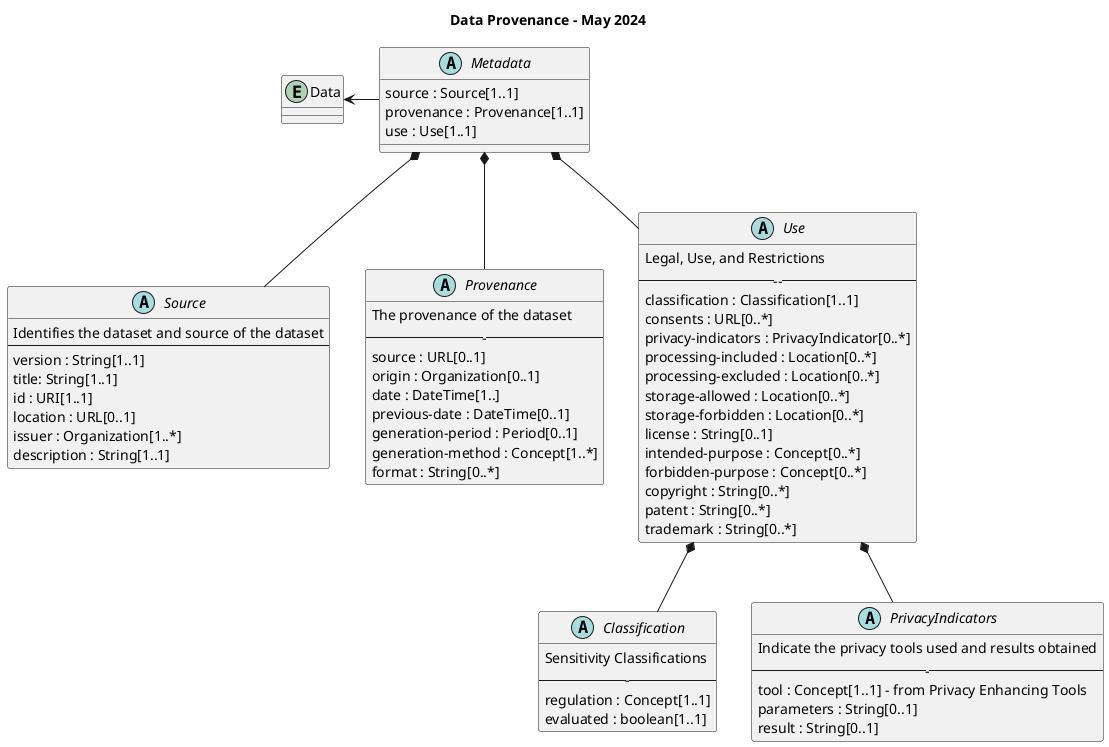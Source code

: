 @startuml 
title Data Provenance - May 2024

entity Data

abstract class Metadata {
    source : Source[1..1]
    provenance : Provenance[1..1]
    use : Use[1..1]
}

Metadata *-down- Source 
Metadata *-down- Provenance 
Metadata *-down- Use 
Metadata -left-> Data

abstract class Source {
    Identifies the dataset and source of the dataset
    ----
    version : String[1..1]
    title: String[1..1]
    id : URI[1..1]
    location : URL[0..1]
    issuer : Organization[1..*]
    description : String[1..1]
}

abstract class Provenance {
    The provenance of the dataset
    -----
    source : URL[0..1]
    origin : Organization[0..1]
    date : DateTime[1..]
    previous-date : DateTime[0..1]
    generation-period : Period[0..1]
    generation-method : Concept[1..*]
    format : String[0..*]
}

abstract class Use {
    Legal, Use, and Restrictions
    ------
    classification : Classification[1..1]
    consents : URL[0..*]
    privacy-indicators : PrivacyIndicator[0..*]
    processing-included : Location[0..*]
    processing-excluded : Location[0..*]
    storage-allowed : Location[0..*]
    storage-forbidden : Location[0..*]
    license : String[0..1]
    intended-purpose : Concept[0..*]
    forbidden-purpose : Concept[0..*]
    copyright : String[0..*]
    patent : String[0..*]
    trademark : String[0..*]
}

Use  *-down- Classification 
Use *-down- PrivacyIndicators


abstract class Classification {
    Sensitivity Classifications
    -----
    regulation : Concept[1..1]
    evaluated : boolean[1..1]
}

abstract class PrivacyIndicators {
    Indicate the privacy tools used and results obtained
    -----
    tool : Concept[1..1] - from Privacy Enhancing Tools
    parameters : String[0..1]
    result : String[0..1]
}
@enduml